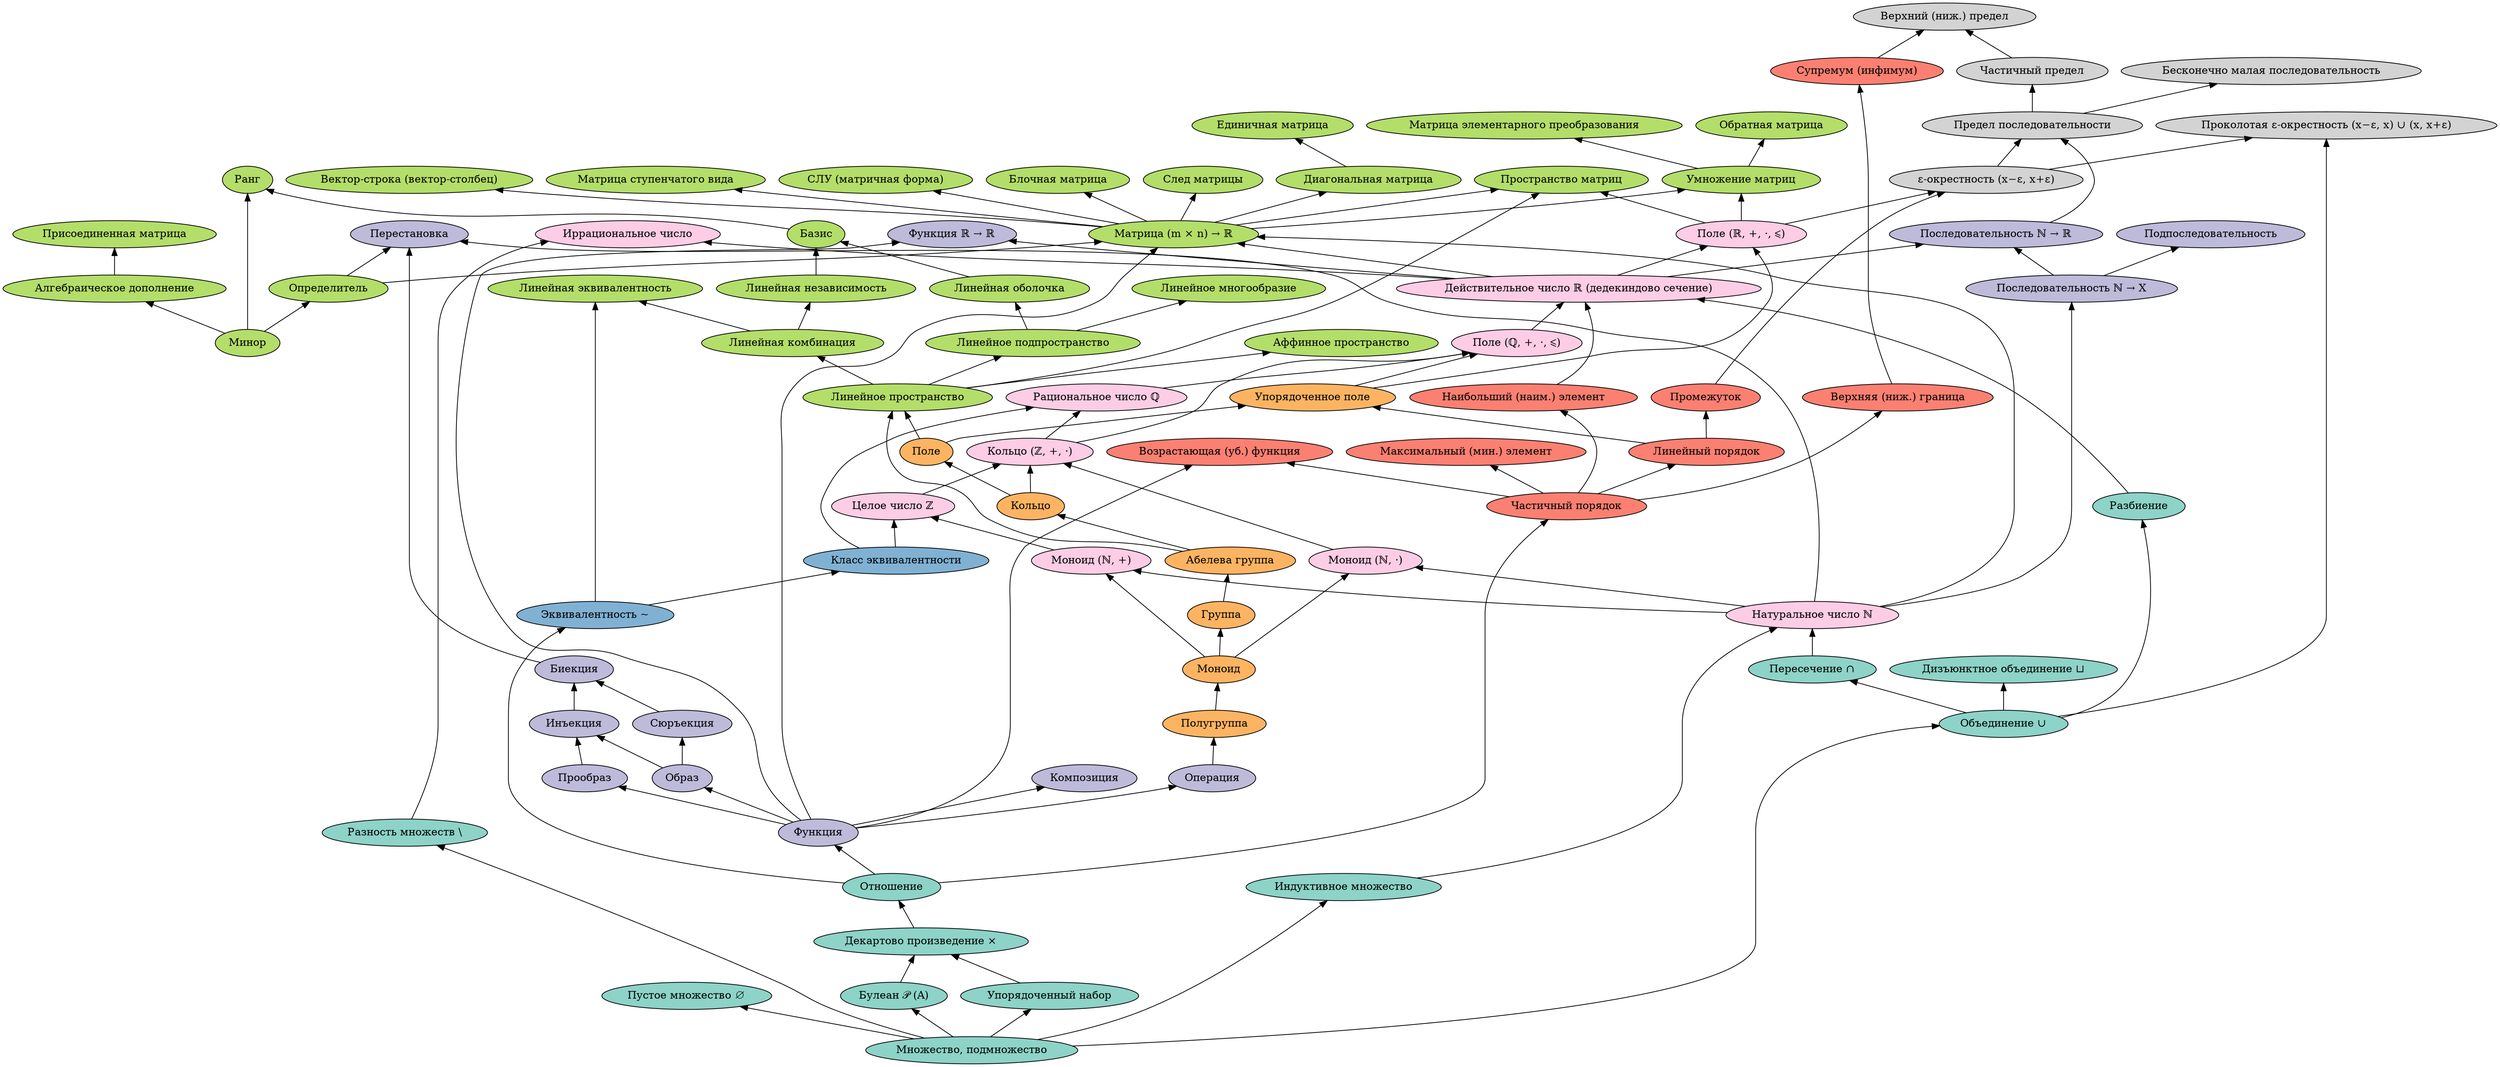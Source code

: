 digraph a {
node[colorscheme=set312;style=filled]
clusterrank=global
graph[style=dotted]
edge [dir="back"]
subgraph cluster_set_theory {
    label="Теория множеств"
    node[fillcolor = 1]
    set[label="Множество, подмножество"]
    empty_set[label="Пустое множество ∅"]
    union[label="Объединение ∪"]
    power_set[label="Булеан 𝒫 (A)"]
    intersection[label="Пересечение ∩"]
    cartesian_product[label="Декартово произведение ×"]
    tuple[label="Упорядоченный набор"]
    partition[label="Разбиение"]
    disjoint_union[label="Дизъюнктное объединение ⊔"]
    complement[label="Разность множеств \\"]
    inductive_set[label="Индуктивное множество"]

    empty_set -> set
    tuple -> set
    cartesian_product -> power_set
    cartesian_product -> tuple
    power_set -> set
    union -> set
    intersection -> union
    partition -> union
    disjoint_union -> union
    complement -> set
    inductive_set -> set

    // Relations
    subgraph relations {
        label = "Отношения"

        finitary_relation[label="Отношение"]
        finitary_relation -> cartesian_product

        // Functions
        subgraph cluster_functions {
            label = "Функции"
            node[fillcolor = 3]
            function -> finitary_relation
            function[label="Функция"]
            injection[label="Инъекция"]
            surjection[label="Сюръекция"]
            bijection[label="Биекция"]
            operation[label="Операция"]
            image[label="Образ"]
            preimage[label="Прообраз"]

            composition[label="Композиция"]
            image -> function
            preimage -> function
            injection -> image
            injection -> preimage
            operation -> function
            surjection -> image
            bijection -> surjection
            bijection -> injection
            composition -> function

            subgraph cluster_permutations {
                label = "Перестановки"
                permutation[label="Перестановка"]
                permutation -> bijection
            }

            subgraph cluster_sequences {
                label = "Последовательности"
                sequence[label="Последовательность ℕ → X"]
                subsequence[label="Подпоследовательность"]
                subsequence -> sequence
                real_sequence[label="Последовательность ℕ → ℝ"]
                real_sequence -> sequence
            }

            real_function[label="Функция ℝ → ℝ"]
            real_function -> function
        }

        // Order theory
        subgraph cluster_order_theory {
            label="Порядок"
            node[fillcolor = 4]
            order[label="Частичный порядок"]
            linear_order[label="Линейный порядок"]
            greatest_least_element[label="Наибольший (наим.) элемент"]
            maximal_minimal_element[label="Максимальный (мин.) элемент"]
            upper_lower_bound[label="Верхняя (ниж.) граница"]
            supremum_infimum[label="Супремум (инфимум)"]
            increasing_decreasing_function[label="Возрастающая (уб.) функция"]
            interval[label="Промежуток"]
            maximal_minimal_element -> order
            greatest_least_element -> order
            upper_lower_bound -> order
            supremum_infimum -> upper_lower_bound
            increasing_decreasing_function -> order
            increasing_decreasing_function -> function
            interval -> linear_order
            linear_order -> order
            order -> finitary_relation
        }

        // Order theory
        subgraph cluster_equivalence {
            label = "Эквивалентность"
            node[fillcolor = 5]
            equivalence[label="Эквивалентность ~"]
            equivalence_class[label="Класс эквивалентности"]
            equivalence_class -> equivalence
            equivalence -> finitary_relation
        }
    }
}
// Abstract algebra
subgraph cluster_abstract_algebra {
    label="Алгебраические структуры"
    node[fillcolor = 6]
    semigroup[label="Полугруппа"]
    monoid[label="Моноид"]
    group[label="Группа"]
    abelian_group[label="Абелева группа"]
    ring[label="Кольцо"]
    field[label="Поле"]
    ordered_field[label="Упорядоченное поле"]
    semigroup -> operation
    monoid -> semigroup
    group -> monoid
    field -> ring
    ring -> abelian_group
    ordered_field -> field
    ordered_field -> linear_order
    abelian_group -> group
}

subgraph cluster_linear_algebra {
    label="Линейная алгебра"
    node[fillcolor = 7]
    linear_space[label="Линейное пространство"]
    linear_subspace[label="Линейное подпространство"]
    linear_combination[label="Линейная комбинация"]
    linear_independence[label="Линейная независимость"]
    linear_span[label="Линейная оболочка"]
    linear_manifold[label="Линейное многообразие"]
    basis[label="Базис"]

    linear_equivalence[label="Линейная эквивалентность"]
    linear_equivalence -> linear_combination
    linear_equivalence -> equivalence

    linear_space -> abelian_group
    linear_space -> field
    linear_subspace -> linear_space
    linear_combination -> linear_space
    linear_independence -> linear_combination
    linear_span -> linear_subspace
    linear_manifold -> linear_subspace
    basis -> linear_span
    basis -> linear_independence

    affine_space[label="Аффинное пространство"]
    affine_space -> linear_space

    // Matrix
    real_matrix[label="Матрица (m × n) → ℝ"]
    real_matrix_space[label="Пространство матриц"]
    real_matrix -> function

    row_column_vector[label="Вектор-строка (вектор-столбец)"]
    row_column_vector -> real_matrix

    diagonal_matrix[label="Диагональная матрица"]
    diagonal_matrix -> real_matrix

    identity_matrix[label="Единичная матрица"]
    identity_matrix -> diagonal_matrix

    row_echelon_form[label="Матрица ступенчатого вида"]
    row_echelon_form -> real_matrix

    real_matrix_space -> real_matrix
    real_matrix_space -> linear_space
    matrix_multiplication[label="Умножение матриц"]
    matrix_multiplication -> real_matrix

    elementary_matrix[label="Матрица элементарного преобразования"]
    elementary_matrix -> matrix_multiplication

    inverse_matrix[label="Обратная матрица"]
    inverse_matrix -> matrix_multiplication

    determinant[label="Определитель"]
    real_matrix -> determinant
    permutation -> determinant

    minor[label="Минор"]
    determinant -> minor

    algebraic_complement[label="Алгебраическое дополнение"]
    algebraic_complement -> minor

    adjugate_matrix[label="Присоединенная матрица"]
    adjugate_matrix -> algebraic_complement

    rank[label="Ранг"]
    rank -> minor
    rank -> basis

    linear_system[label="СЛУ (матричная форма)"]
    linear_system -> real_matrix

    block_matrix[label="Блочная матрица"]
    block_matrix -> real_matrix

    matrix_trace[label="След матрицы"]
    matrix_trace -> real_matrix
}

subgraph cluster_number_systems {
    label = "Числовые системы"
    node[fillcolor = 8]

    natural_number[label="Натуральное число ℕ"]
    natural_monoid_additive[label="Моноид (ℕ, +)"]
    natural_monoid_multiplicative[label="Моноид (ℕ, ⋅)"]
    natural_number -> intersection
    natural_number -> inductive_set
    natural_monoid_additive -> monoid
    natural_monoid_additive -> natural_number
    natural_monoid_multiplicative -> monoid
    natural_monoid_multiplicative -> natural_number
    permutation -> natural_number
    sequence -> natural_number
    real_matrix -> natural_number

    integer_number[label="Целое число ℤ"]
    integer_ring[label="Кольцо (ℤ, +, ⋅)"]
    integer_ring -> integer_number
    integer_ring -> natural_monoid_multiplicative
    integer_ring -> ring
    integer_number -> equivalence_class
    integer_number -> natural_monoid_additive

    rational_number[label="Рациональное число ℚ"]
    rational_field[label="Поле (ℚ, +, ⋅, ⩽)"]

    rational_number -> equivalence_class
    rational_number -> integer_ring
    rational_field -> ordered_field
    rational_field -> rational_number
    rational_field -> integer_ring

    irrational_number[label="Иррациональное число"]
    irrational_number -> real_number
    irrational_number -> complement

    real_number[label="Действительное число ℝ (дедекиндово сечение)"]
    real_field[label="Поле (ℝ, +, ⋅, ⩽)"]
    real_number -> rational_field
    real_number -> partition
    real_number -> greatest_least_element
    real_field -> ordered_field
    real_field -> real_number
    real_sequence -> real_number
    real_matrix -> real_number
    real_function -> real_number
    real_matrix_space -> real_field
    matrix_multiplication -> real_field
}

epsilon_neighborhood[label="ε-окрестность (x−ε, x+ε)"]
epsilon_neighborhood -> real_field
epsilon_neighborhood -> interval
deleted_epsilon_neighborhood[label="Проколотая ε-окрестность (x−ε, x) ∪ (x, x+ε)"]
deleted_epsilon_neighborhood -> epsilon_neighborhood
deleted_epsilon_neighborhood -> union
sequence_limit[label="Предел последовательности"]
sequence_limit -> real_sequence
sequence_limit -> epsilon_neighborhood
infinitesimal_sequence[label="Бесконечно малая последовательность"]
infinitesimal_sequence -> sequence_limit
subsequential_limit[label="Частичный предел"]
subsequential_limit -> sequence_limit
limit_superior_inferior[label="Верхний (ниж.) предел"]
limit_superior_inferior -> subsequential_limit
limit_superior_inferior -> supremum_infimum
}
